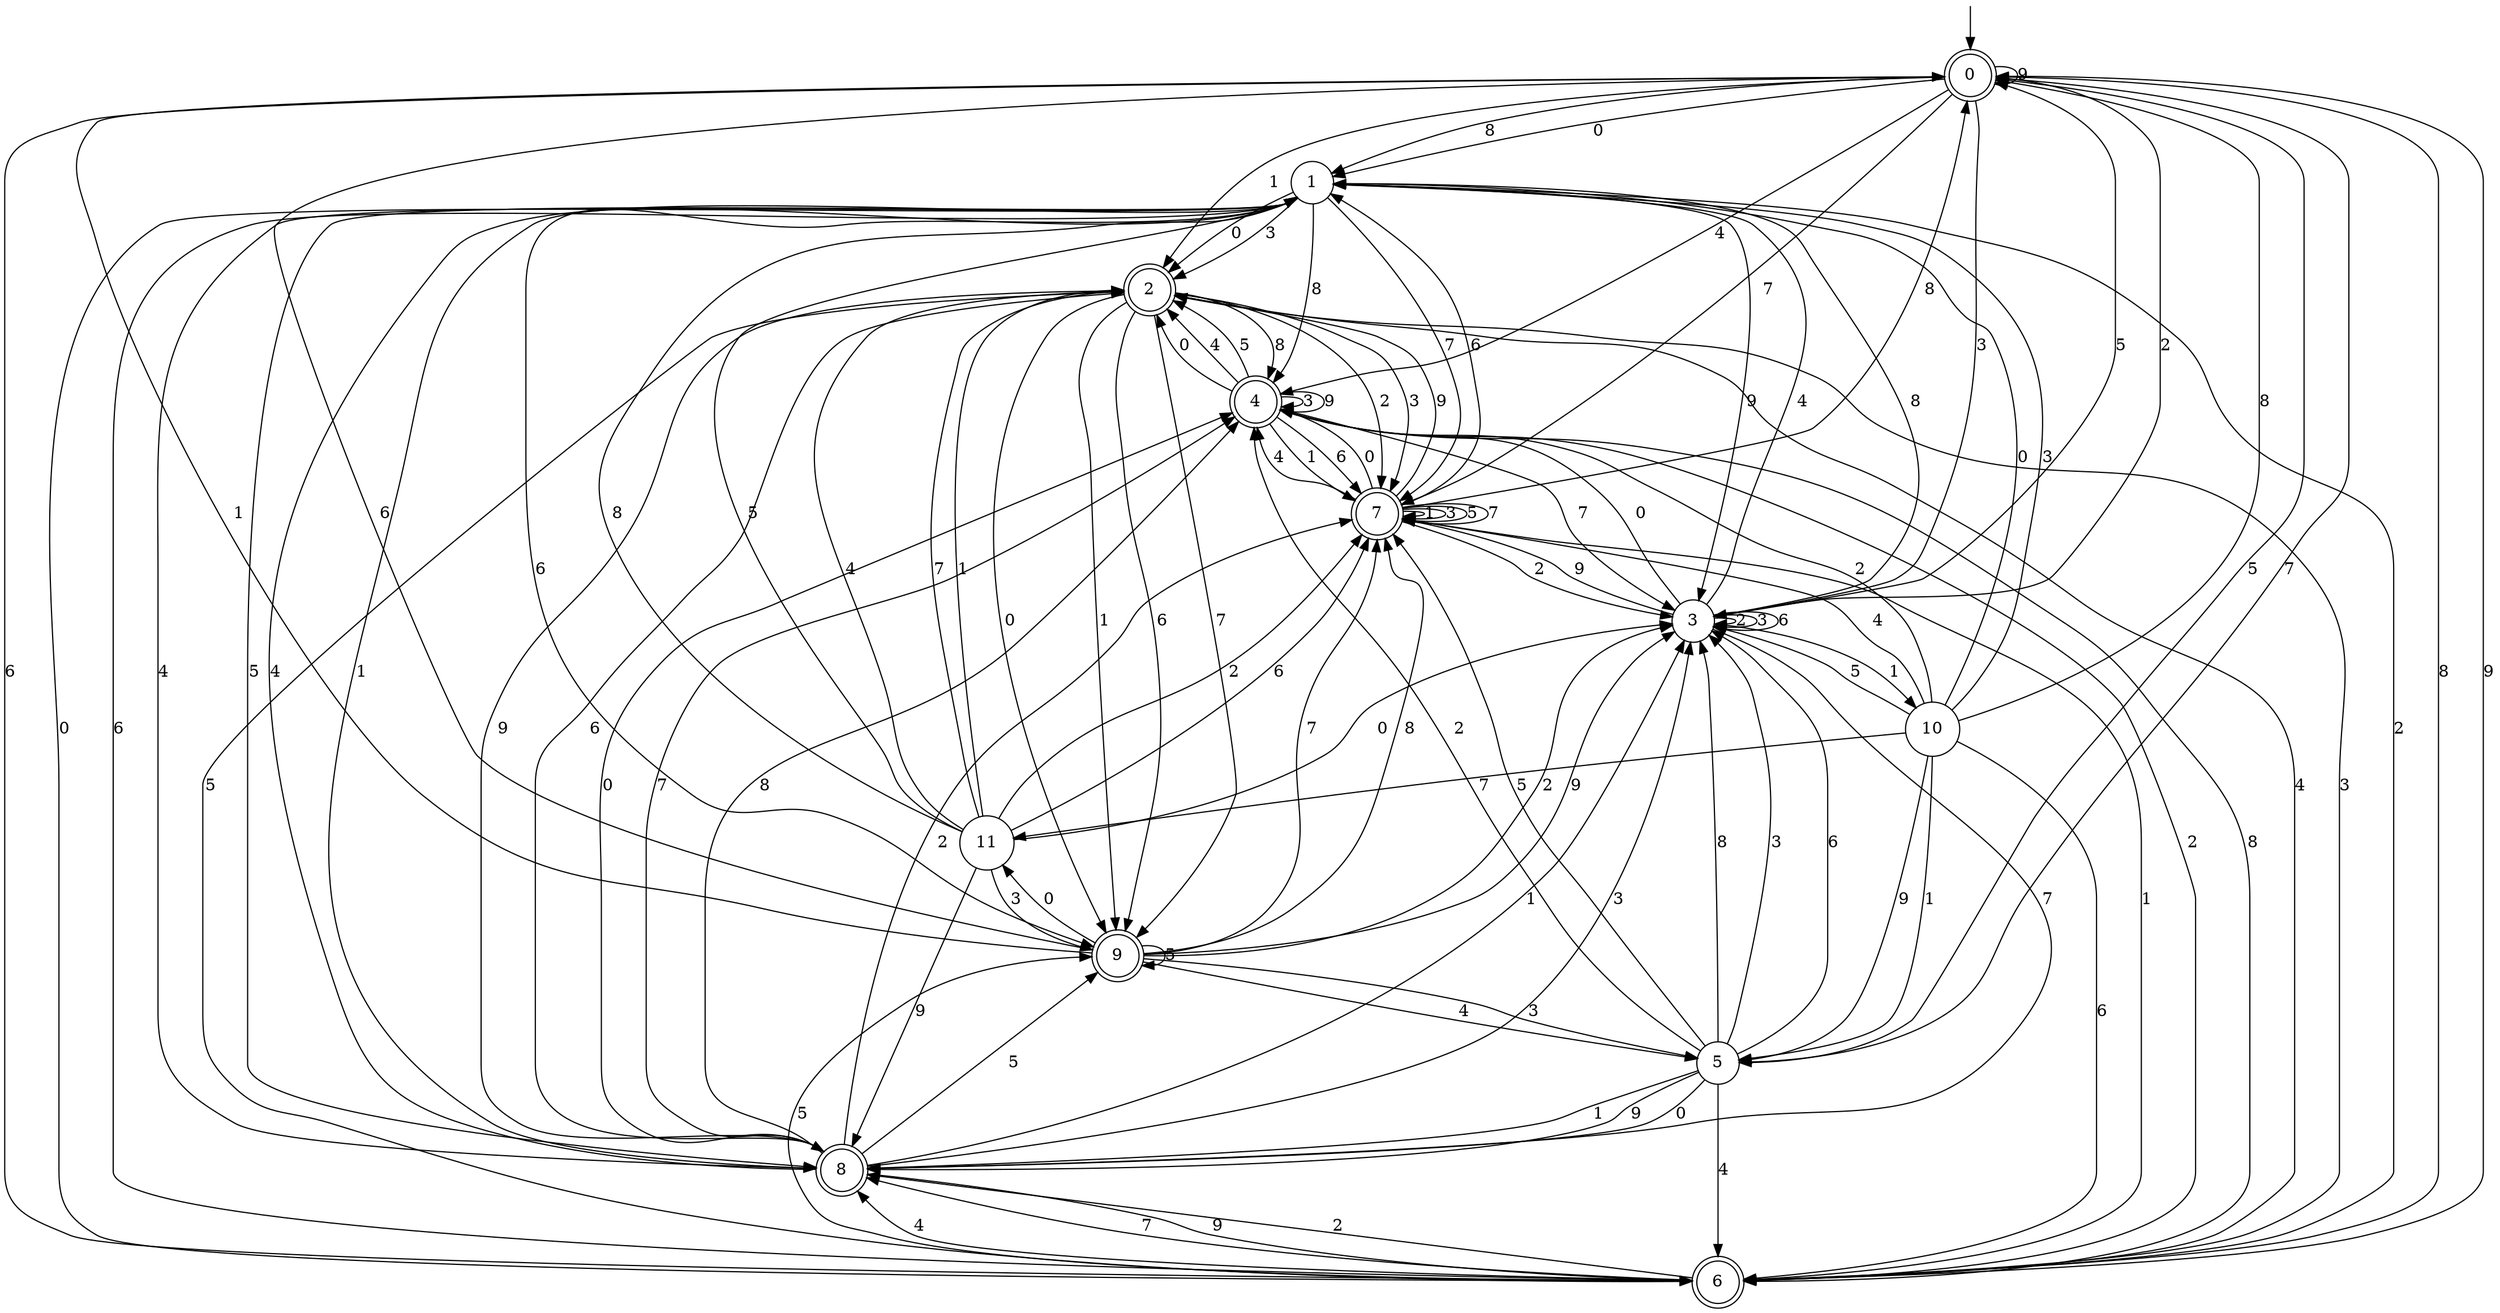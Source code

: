 digraph g {

	s0 [shape="doublecircle" label="0"];
	s1 [shape="circle" label="1"];
	s2 [shape="doublecircle" label="2"];
	s3 [shape="circle" label="3"];
	s4 [shape="doublecircle" label="4"];
	s5 [shape="circle" label="5"];
	s6 [shape="doublecircle" label="6"];
	s7 [shape="doublecircle" label="7"];
	s8 [shape="doublecircle" label="8"];
	s9 [shape="doublecircle" label="9"];
	s10 [shape="circle" label="10"];
	s11 [shape="circle" label="11"];
	s0 -> s1 [label="0"];
	s0 -> s2 [label="1"];
	s0 -> s3 [label="2"];
	s0 -> s3 [label="3"];
	s0 -> s4 [label="4"];
	s0 -> s5 [label="5"];
	s0 -> s6 [label="6"];
	s0 -> s7 [label="7"];
	s0 -> s1 [label="8"];
	s0 -> s0 [label="9"];
	s1 -> s2 [label="0"];
	s1 -> s8 [label="1"];
	s1 -> s6 [label="2"];
	s1 -> s2 [label="3"];
	s1 -> s8 [label="4"];
	s1 -> s8 [label="5"];
	s1 -> s9 [label="6"];
	s1 -> s7 [label="7"];
	s1 -> s4 [label="8"];
	s1 -> s3 [label="9"];
	s2 -> s9 [label="0"];
	s2 -> s9 [label="1"];
	s2 -> s7 [label="2"];
	s2 -> s7 [label="3"];
	s2 -> s6 [label="4"];
	s2 -> s6 [label="5"];
	s2 -> s9 [label="6"];
	s2 -> s9 [label="7"];
	s2 -> s4 [label="8"];
	s2 -> s8 [label="9"];
	s3 -> s4 [label="0"];
	s3 -> s10 [label="1"];
	s3 -> s3 [label="2"];
	s3 -> s3 [label="3"];
	s3 -> s1 [label="4"];
	s3 -> s0 [label="5"];
	s3 -> s3 [label="6"];
	s3 -> s8 [label="7"];
	s3 -> s1 [label="8"];
	s3 -> s7 [label="9"];
	s4 -> s2 [label="0"];
	s4 -> s7 [label="1"];
	s4 -> s6 [label="2"];
	s4 -> s4 [label="3"];
	s4 -> s2 [label="4"];
	s4 -> s2 [label="5"];
	s4 -> s7 [label="6"];
	s4 -> s3 [label="7"];
	s4 -> s6 [label="8"];
	s4 -> s4 [label="9"];
	s5 -> s8 [label="0"];
	s5 -> s8 [label="1"];
	s5 -> s4 [label="2"];
	s5 -> s3 [label="3"];
	s5 -> s6 [label="4"];
	s5 -> s7 [label="5"];
	s5 -> s3 [label="6"];
	s5 -> s0 [label="7"];
	s5 -> s3 [label="8"];
	s5 -> s8 [label="9"];
	s6 -> s1 [label="0"];
	s6 -> s7 [label="1"];
	s6 -> s8 [label="2"];
	s6 -> s2 [label="3"];
	s6 -> s8 [label="4"];
	s6 -> s9 [label="5"];
	s6 -> s1 [label="6"];
	s6 -> s8 [label="7"];
	s6 -> s0 [label="8"];
	s6 -> s0 [label="9"];
	s7 -> s4 [label="0"];
	s7 -> s7 [label="1"];
	s7 -> s3 [label="2"];
	s7 -> s7 [label="3"];
	s7 -> s4 [label="4"];
	s7 -> s7 [label="5"];
	s7 -> s1 [label="6"];
	s7 -> s7 [label="7"];
	s7 -> s0 [label="8"];
	s7 -> s2 [label="9"];
	s8 -> s4 [label="0"];
	s8 -> s3 [label="1"];
	s8 -> s7 [label="2"];
	s8 -> s3 [label="3"];
	s8 -> s1 [label="4"];
	s8 -> s9 [label="5"];
	s8 -> s2 [label="6"];
	s8 -> s4 [label="7"];
	s8 -> s4 [label="8"];
	s8 -> s6 [label="9"];
	s9 -> s11 [label="0"];
	s9 -> s0 [label="1"];
	s9 -> s3 [label="2"];
	s9 -> s5 [label="3"];
	s9 -> s5 [label="4"];
	s9 -> s9 [label="5"];
	s9 -> s0 [label="6"];
	s9 -> s7 [label="7"];
	s9 -> s7 [label="8"];
	s9 -> s3 [label="9"];
	s10 -> s1 [label="0"];
	s10 -> s5 [label="1"];
	s10 -> s4 [label="2"];
	s10 -> s1 [label="3"];
	s10 -> s7 [label="4"];
	s10 -> s3 [label="5"];
	s10 -> s6 [label="6"];
	s10 -> s11 [label="7"];
	s10 -> s0 [label="8"];
	s10 -> s5 [label="9"];
	s11 -> s3 [label="0"];
	s11 -> s2 [label="1"];
	s11 -> s7 [label="2"];
	s11 -> s9 [label="3"];
	s11 -> s2 [label="4"];
	s11 -> s1 [label="5"];
	s11 -> s7 [label="6"];
	s11 -> s2 [label="7"];
	s11 -> s1 [label="8"];
	s11 -> s8 [label="9"];

__start0 [label="" shape="none" width="0" height="0"];
__start0 -> s0;

}
